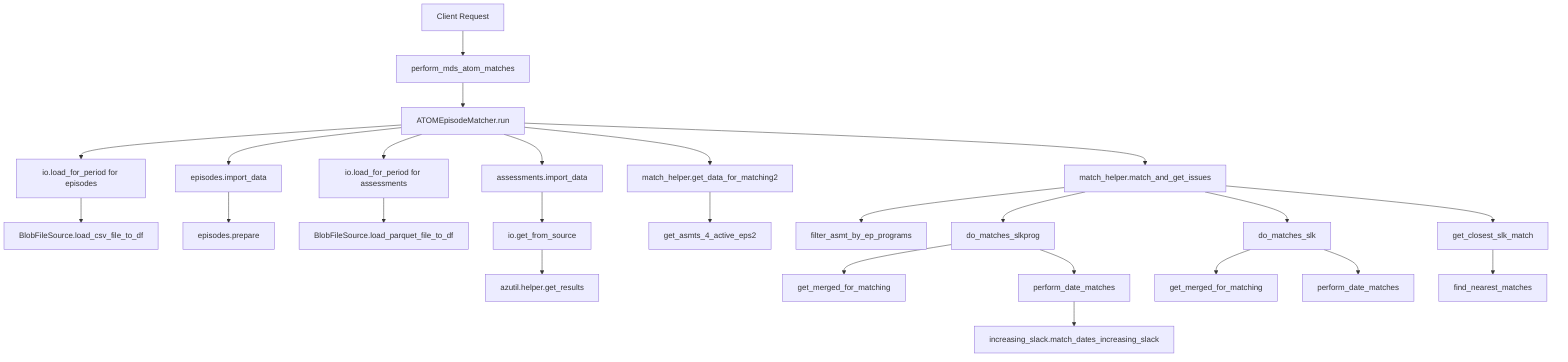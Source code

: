 graph TD
    A[Client Request] --> B[perform_mds_atom_matches]
    B --> C[ATOMEpisodeMatcher.run]
    C --> D[io.load_for_period for episodes]
    D --> E[BlobFileSource.load_csv_file_to_df]
    C --> F[episodes.import_data]
    F --> G[episodes.prepare]
    C --> H[io.load_for_period for assessments]
    H --> I[BlobFileSource.load_parquet_file_to_df]
    C --> J[assessments.import_data]
    J --> K[io.get_from_source]
    K --> L[azutil.helper.get_results]
    C --> M[match_helper.get_data_for_matching2]
    M --> N[get_asmts_4_active_eps2]
    C --> O[match_helper.match_and_get_issues]
    O --> P[filter_asmt_by_ep_programs]
    O --> Q[do_matches_slkprog]
    Q --> R[get_merged_for_matching]
    Q --> S[perform_date_matches]
    S --> T[increasing_slack.match_dates_increasing_slack]
    O --> U[do_matches_slk]
    U --> V[get_merged_for_matching]
    U --> W[perform_date_matches]
    O --> X[get_closest_slk_match]
    X --> Y[find_nearest_matches]